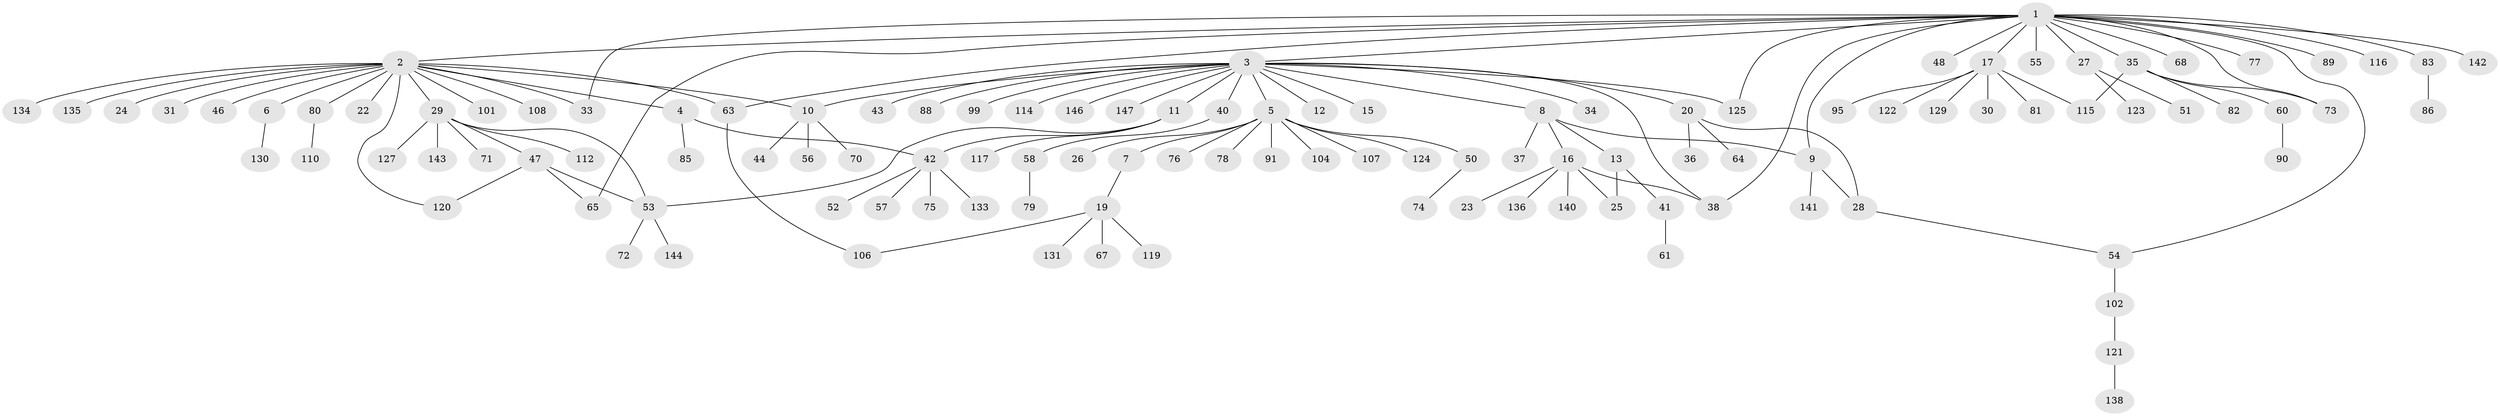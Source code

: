 // original degree distribution, {8: 0.006802721088435374, 16: 0.006802721088435374, 14: 0.006802721088435374, 4: 0.061224489795918366, 9: 0.006802721088435374, 2: 0.20408163265306123, 6: 0.034013605442176874, 3: 0.08163265306122448, 1: 0.5578231292517006, 15: 0.006802721088435374, 5: 0.013605442176870748, 7: 0.013605442176870748}
// Generated by graph-tools (version 1.1) at 2025/11/02/27/25 16:11:10]
// undirected, 115 vertices, 132 edges
graph export_dot {
graph [start="1"]
  node [color=gray90,style=filled];
  1 [super="+14"];
  2 [super="+69"];
  3 [super="+59"];
  4 [super="+139"];
  5 [super="+62"];
  6;
  7;
  8 [super="+132"];
  9 [super="+45"];
  10 [super="+98"];
  11 [super="+93"];
  12;
  13;
  15;
  16 [super="+21"];
  17 [super="+18"];
  19 [super="+66"];
  20;
  22;
  23;
  24;
  25 [super="+92"];
  26 [super="+145"];
  27 [super="+32"];
  28 [super="+96"];
  29 [super="+39"];
  30;
  31;
  33;
  34;
  35 [super="+111"];
  36;
  37;
  38 [super="+126"];
  40;
  41 [super="+49"];
  42 [super="+118"];
  43;
  44;
  46;
  47 [super="+109"];
  48 [super="+97"];
  50 [super="+100"];
  51;
  52;
  53 [super="+103"];
  54 [super="+94"];
  55;
  56;
  57;
  58 [super="+105"];
  60;
  61;
  63 [super="+87"];
  64;
  65;
  67;
  68;
  70;
  71;
  72;
  73;
  74;
  75 [super="+128"];
  76;
  77 [super="+84"];
  78;
  79;
  80;
  81;
  82;
  83 [super="+137"];
  85;
  86;
  88;
  89;
  90;
  91;
  95;
  99;
  101;
  102 [super="+113"];
  104;
  106;
  107;
  108;
  110;
  112;
  114;
  115;
  116;
  117;
  119;
  120;
  121;
  122;
  123;
  124;
  125;
  127;
  129;
  130;
  131;
  133;
  134;
  135;
  136;
  138;
  140;
  141;
  142;
  143;
  144;
  146;
  147;
  1 -- 2;
  1 -- 3;
  1 -- 9;
  1 -- 17;
  1 -- 68;
  1 -- 89;
  1 -- 142;
  1 -- 33;
  1 -- 65;
  1 -- 35;
  1 -- 73;
  1 -- 77;
  1 -- 48;
  1 -- 83;
  1 -- 116;
  1 -- 54;
  1 -- 55;
  1 -- 27;
  1 -- 125;
  1 -- 63;
  1 -- 38;
  2 -- 4;
  2 -- 6;
  2 -- 10;
  2 -- 22;
  2 -- 24;
  2 -- 29;
  2 -- 31;
  2 -- 33;
  2 -- 46;
  2 -- 80;
  2 -- 101;
  2 -- 108;
  2 -- 120;
  2 -- 135;
  2 -- 134;
  2 -- 63;
  3 -- 5;
  3 -- 8;
  3 -- 10;
  3 -- 11;
  3 -- 12;
  3 -- 15;
  3 -- 20;
  3 -- 34;
  3 -- 40;
  3 -- 43;
  3 -- 146;
  3 -- 114;
  3 -- 99;
  3 -- 147;
  3 -- 88;
  3 -- 125;
  3 -- 38;
  4 -- 42;
  4 -- 85;
  5 -- 7;
  5 -- 26 [weight=2];
  5 -- 50;
  5 -- 78;
  5 -- 91;
  5 -- 104;
  5 -- 107;
  5 -- 124;
  5 -- 76;
  6 -- 130;
  7 -- 19;
  8 -- 13;
  8 -- 16;
  8 -- 37;
  8 -- 9;
  9 -- 28;
  9 -- 141;
  10 -- 44;
  10 -- 56;
  10 -- 70;
  11 -- 117;
  11 -- 42;
  11 -- 53;
  13 -- 41;
  13 -- 25;
  16 -- 23;
  16 -- 25;
  16 -- 140;
  16 -- 136;
  16 -- 38;
  17 -- 129;
  17 -- 81;
  17 -- 115;
  17 -- 122;
  17 -- 30;
  17 -- 95;
  19 -- 67;
  19 -- 106;
  19 -- 131;
  19 -- 119;
  20 -- 28;
  20 -- 36;
  20 -- 64;
  27 -- 51;
  27 -- 123;
  28 -- 54;
  29 -- 47;
  29 -- 127;
  29 -- 143;
  29 -- 112;
  29 -- 53;
  29 -- 71;
  35 -- 60;
  35 -- 73;
  35 -- 82;
  35 -- 115;
  40 -- 58;
  41 -- 61;
  42 -- 52;
  42 -- 57;
  42 -- 75;
  42 -- 133;
  47 -- 53;
  47 -- 65;
  47 -- 120;
  50 -- 74;
  53 -- 72;
  53 -- 144;
  54 -- 102;
  58 -- 79;
  60 -- 90;
  63 -- 106;
  80 -- 110;
  83 -- 86;
  102 -- 121;
  121 -- 138;
}
